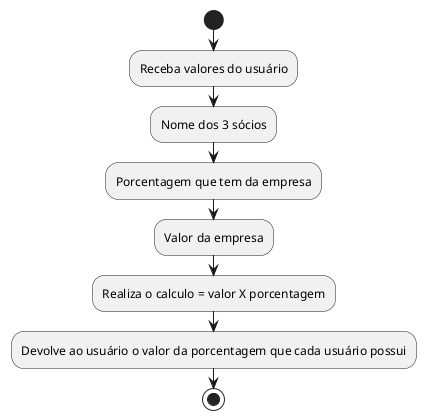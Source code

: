 @startuml
start
:Receba valores do usuário;
:Nome dos 3 sócios;
:Porcentagem que tem da empresa;
:Valor da empresa;
:Realiza o calculo = valor X porcentagem;
:Devolve ao usuário o valor da porcentagem que cada usuário possui;
stop 
@enduml
